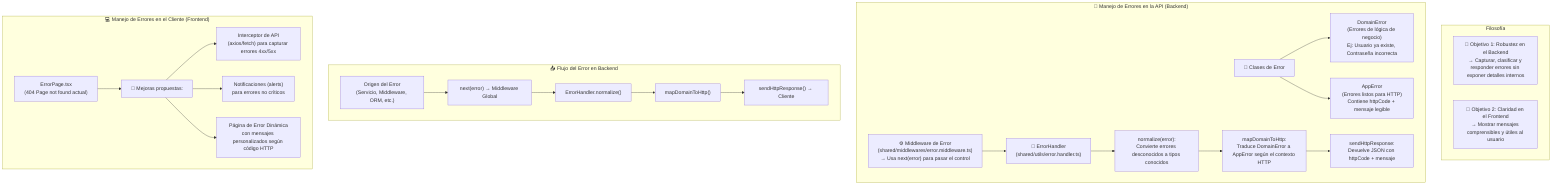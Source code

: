flowchart TD

    subgraph Filosofía
        A1["🎯 Objetivo 1: Robustez en el Backend<br/>→ Capturar, clasificar y responder errores sin exponer detalles internos"]
        A2["🎯 Objetivo 2: Claridad en el Frontend<br/>→ Mostrar mensajes comprensibles y útiles al usuario"]
    end

    subgraph Backend["🧩 Manejo de Errores en la API (Backend)"]
        B1["🔧 Clases de Error"]
        B2["DomainError<br/>(Errores de lógica de negocio)<br/>Ej: Usuario ya existe, Contraseña incorrecta"]
        B3["AppError<br/>(Errores listos para HTTP)<br/>Contiene httpCode + mensaje legible"]
        
        B4["⚙️ Middleware de Error<br/>(shared/middlewares/error.middleware.ts)<br/>→ Usa next(error) para pasar el control"]
        B5["🧠 ErrorHandler<br/>(shared/utils/error.handler.ts)"]

        B6["normalize(error):<br/>Convierte errores desconocidos a tipos conocidos"]
        B7["mapDomainToHttp:<br/>Traduce DomainError a AppError según el contexto HTTP"]
        B8["sendHttpResponse:<br/>Devuelve JSON con httpCode + mensaje"]

        B1 --> B2
        B1 --> B3
        B4 --> B5
        B5 --> B6
        B6 --> B7
        B7 --> B8
    end

    subgraph Flujo_Backend["📤 Flujo del Error en Backend"]
        F1["Origen del Error<br/>(Servicio, Middleware, ORM, etc.)"]
        F2["next(error) → Middleware Global"]
        F3["ErrorHandler.normalize()"]
        F4["mapDomainToHttp()"]
        F5["sendHttpResponse() → Cliente"]

        F1 --> F2 --> F3 --> F4 --> F5
    end

    subgraph Frontend["💻 Manejo de Errores en el Cliente (Frontend)"]
        C1["ErrorPage.tsx<br/>(404 Page not found actual)"]
        C2["🚀 Mejoras propuestas:"]
        C3["Interceptor de API<br/>(axios/fetch) para capturar errores 4xx/5xx"]
        C4["Notificaciones (alerts)<br/>para errores no críticos"]
        C5["Página de Error Dinámica<br/>con mensajes personalizados según código HTTP"]

        C1 --> C2
        C2 --> C3
        C2 --> C4
        C2 --> C5
    end